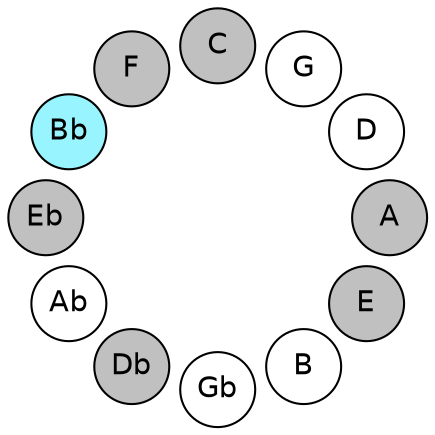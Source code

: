 
graph {

layout = circo;
mindist = .1

node [shape = circle, fontname = Helvetica, margin = 0, style = filled]
edge [style=invis]

subgraph 1 {
	E -- B -- Gb -- Db -- Ab -- Eb -- Bb -- F -- C -- G -- D -- A -- E
}

E [fillcolor = gray];
B [fillcolor = white];
Gb [fillcolor = white];
Db [fillcolor = gray];
Ab [fillcolor = white];
Eb [fillcolor = gray];
Bb [fillcolor = cadetblue1];
F [fillcolor = gray];
C [fillcolor = gray];
G [fillcolor = white];
D [fillcolor = white];
A [fillcolor = gray];
}
